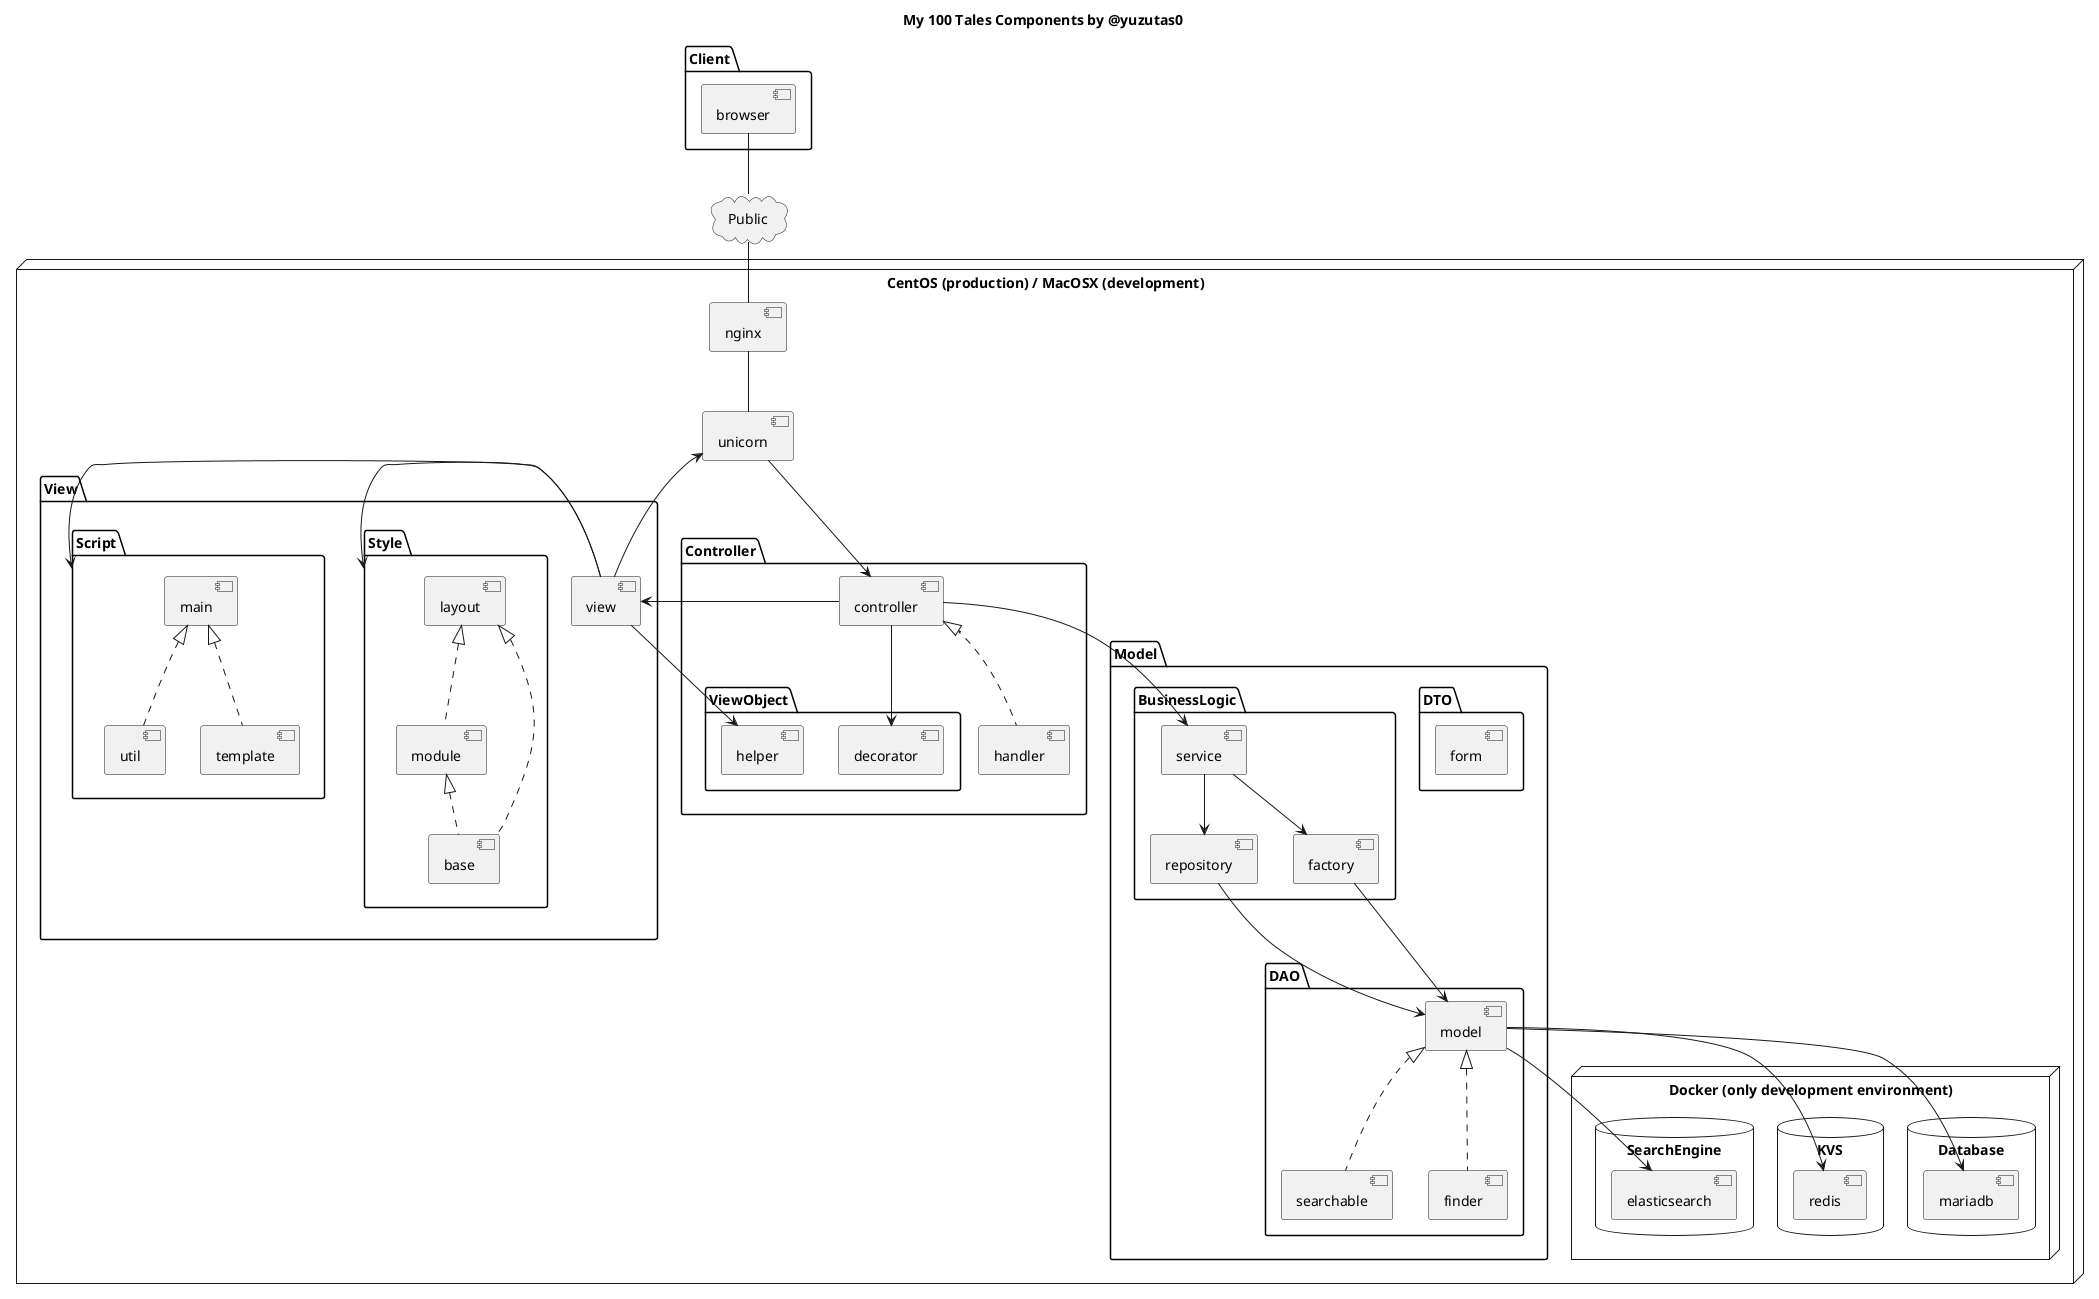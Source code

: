 /'
## Setup
1. Install graphviz into MacOSX
$ brew install graphviz

2. Install PlantUML integration for IntelliJ
Preferences -> Plugins -> "PlantUML integration"
'/
@startuml

title My 100 Tales Components by @yuzutas0

package "Client" {
  [browser]
}

cloud Public {
  browser -- Public
}

node "CentOS (production) / MacOSX (development)" {
  Public -- [nginx]
  nginx -- [unicorn]

  package "View" {
    [view] -> unicorn

    package "Style" {
      view -> Style
      [layout] <|.. [module]
      layout <|.. [base]
      module <|.. base
    }

    package "Script" {
      view -> Script
      [main] <|.. [util]
      [main] <|.. [template]
    }
  }

  package "Controller" {
    unicorn --> [controller]
    controller --> view
    controller <|.. [handler]

    package "ViewObject" {
      view --> [helper]
      controller --> [decorator]
    }
  }

  package "Model" {

    package "DTO" {
      [form]
    }

    package "BusinessLogic" {
      controller --> [service]
      service --> [repository]
      service --> [factory]
    }

    package "DAO" {
      [model]
      model <|.. [searchable]
      model <|.. [finder]
      factory --> model
      repository --> model
    }
  }

  node "Docker (only development environment)" {

    database "Database" {
      model --> [mariadb]
    }

    database "KVS" {
      model --> [redis]
    }

    database "SearchEngine" {
      model --> [elasticsearch]
    }
  }
}

@enduml
